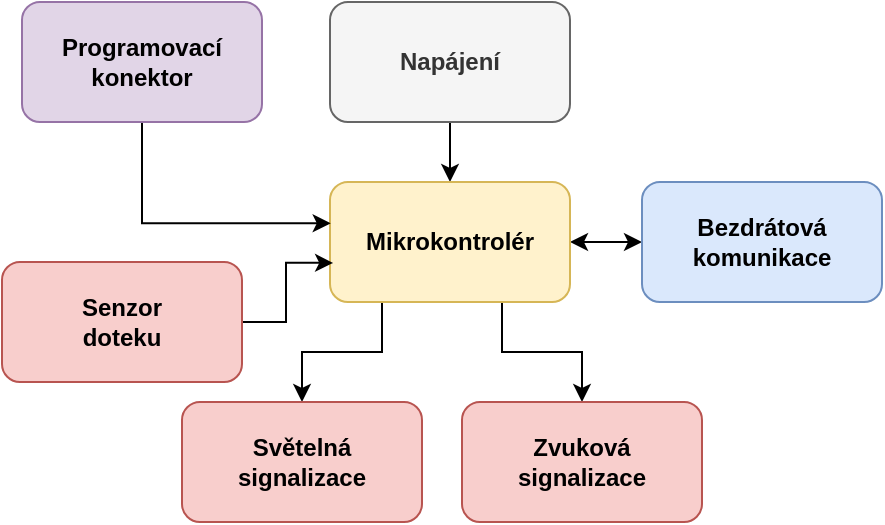 <mxfile version="20.5.1" type="device"><diagram id="EY7_AXZXK5GjfGtb0Al6" name="Stránka-1"><mxGraphModel dx="677" dy="376" grid="1" gridSize="10" guides="1" tooltips="1" connect="1" arrows="1" fold="1" page="1" pageScale="1" pageWidth="827" pageHeight="1169" math="0" shadow="0"><root><mxCell id="0"/><mxCell id="1" parent="0"/><mxCell id="0kob6FYTsgCvbCwhJBki-30" style="edgeStyle=orthogonalEdgeStyle;rounded=0;orthogonalLoop=1;jettySize=auto;html=1;entryX=0.5;entryY=0;entryDx=0;entryDy=0;" parent="1" source="0kob6FYTsgCvbCwhJBki-2" target="0kob6FYTsgCvbCwhJBki-3" edge="1"><mxGeometry relative="1" as="geometry"><mxPoint x="474" y="240" as="targetPoint"/></mxGeometry></mxCell><mxCell id="0kob6FYTsgCvbCwhJBki-2" value="&lt;div&gt;Napájení&lt;/div&gt;" style="rounded=1;whiteSpace=wrap;html=1;fontStyle=1;fillColor=#f5f5f5;fontColor=#333333;strokeColor=#666666;" parent="1" vertex="1"><mxGeometry x="414" y="230" width="120" height="60" as="geometry"/></mxCell><mxCell id="0kob6FYTsgCvbCwhJBki-34" style="edgeStyle=orthogonalEdgeStyle;rounded=0;orthogonalLoop=1;jettySize=auto;html=1;entryX=0;entryY=0.5;entryDx=0;entryDy=0;startArrow=classic;startFill=1;" parent="1" source="0kob6FYTsgCvbCwhJBki-3" target="0kob6FYTsgCvbCwhJBki-4" edge="1"><mxGeometry relative="1" as="geometry"><Array as="points"><mxPoint x="560" y="350"/><mxPoint x="560" y="350"/></Array></mxGeometry></mxCell><mxCell id="eQNtMIHr7CIbFBIAa5ZM-4" style="edgeStyle=orthogonalEdgeStyle;rounded=0;orthogonalLoop=1;jettySize=auto;html=1;" edge="1" parent="1" source="0kob6FYTsgCvbCwhJBki-3" target="0kob6FYTsgCvbCwhJBki-7"><mxGeometry relative="1" as="geometry"><Array as="points"><mxPoint x="440" y="405"/><mxPoint x="400" y="405"/></Array></mxGeometry></mxCell><mxCell id="eQNtMIHr7CIbFBIAa5ZM-5" style="edgeStyle=orthogonalEdgeStyle;rounded=0;orthogonalLoop=1;jettySize=auto;html=1;" edge="1" parent="1" source="0kob6FYTsgCvbCwhJBki-3" target="0kob6FYTsgCvbCwhJBki-12"><mxGeometry relative="1" as="geometry"><Array as="points"><mxPoint x="500" y="405"/><mxPoint x="540" y="405"/></Array></mxGeometry></mxCell><mxCell id="0kob6FYTsgCvbCwhJBki-3" value="Mikrokontrolér" style="rounded=1;whiteSpace=wrap;html=1;fontStyle=1;fillColor=#fff2cc;strokeColor=#d6b656;" parent="1" vertex="1"><mxGeometry x="414" y="320" width="120" height="60" as="geometry"/></mxCell><mxCell id="0kob6FYTsgCvbCwhJBki-4" value="&lt;div&gt;Bezdrátová&lt;/div&gt;&lt;div&gt;komunikace&lt;br&gt;&lt;/div&gt;" style="rounded=1;whiteSpace=wrap;html=1;fontStyle=1;fillColor=#dae8fc;strokeColor=#6c8ebf;" parent="1" vertex="1"><mxGeometry x="570" y="320" width="120" height="60" as="geometry"/></mxCell><mxCell id="eQNtMIHr7CIbFBIAa5ZM-3" style="edgeStyle=orthogonalEdgeStyle;rounded=0;orthogonalLoop=1;jettySize=auto;html=1;entryX=0.013;entryY=0.674;entryDx=0;entryDy=0;entryPerimeter=0;" edge="1" parent="1" source="0kob6FYTsgCvbCwhJBki-6" target="0kob6FYTsgCvbCwhJBki-3"><mxGeometry relative="1" as="geometry"/></mxCell><mxCell id="0kob6FYTsgCvbCwhJBki-6" value="&lt;div&gt;Senzor &lt;br&gt;&lt;/div&gt;&lt;div&gt;doteku&lt;br&gt;&lt;/div&gt;" style="rounded=1;whiteSpace=wrap;html=1;fontStyle=1;fillColor=#f8cecc;strokeColor=#b85450;" parent="1" vertex="1"><mxGeometry x="250" y="360" width="120" height="60" as="geometry"/></mxCell><mxCell id="0kob6FYTsgCvbCwhJBki-7" value="&lt;div&gt;Světelná&lt;/div&gt;&lt;div&gt;signalizace&lt;br&gt;&lt;/div&gt;" style="rounded=1;whiteSpace=wrap;html=1;fontStyle=1;fillColor=#f8cecc;strokeColor=#b85450;" parent="1" vertex="1"><mxGeometry x="340" y="430" width="120" height="60" as="geometry"/></mxCell><mxCell id="0kob6FYTsgCvbCwhJBki-12" value="&lt;div&gt;Zvuková&lt;/div&gt;&lt;div&gt;signalizace&lt;/div&gt;" style="rounded=1;whiteSpace=wrap;html=1;fontStyle=1;fillColor=#f8cecc;strokeColor=#b85450;" parent="1" vertex="1"><mxGeometry x="480" y="430" width="120" height="60" as="geometry"/></mxCell><mxCell id="eQNtMIHr7CIbFBIAa5ZM-1" style="edgeStyle=orthogonalEdgeStyle;rounded=0;orthogonalLoop=1;jettySize=auto;html=1;entryX=0.003;entryY=0.344;entryDx=0;entryDy=0;entryPerimeter=0;" edge="1" parent="1" source="0kob6FYTsgCvbCwhJBki-18" target="0kob6FYTsgCvbCwhJBki-3"><mxGeometry relative="1" as="geometry"><mxPoint x="410" y="340" as="targetPoint"/><Array as="points"><mxPoint x="320" y="341"/></Array></mxGeometry></mxCell><mxCell id="0kob6FYTsgCvbCwhJBki-18" value="Programovací konektor" style="rounded=1;whiteSpace=wrap;html=1;fontStyle=1;fillColor=#e1d5e7;strokeColor=#9673a6;" parent="1" vertex="1"><mxGeometry x="260" y="230" width="120" height="60" as="geometry"/></mxCell></root></mxGraphModel></diagram></mxfile>